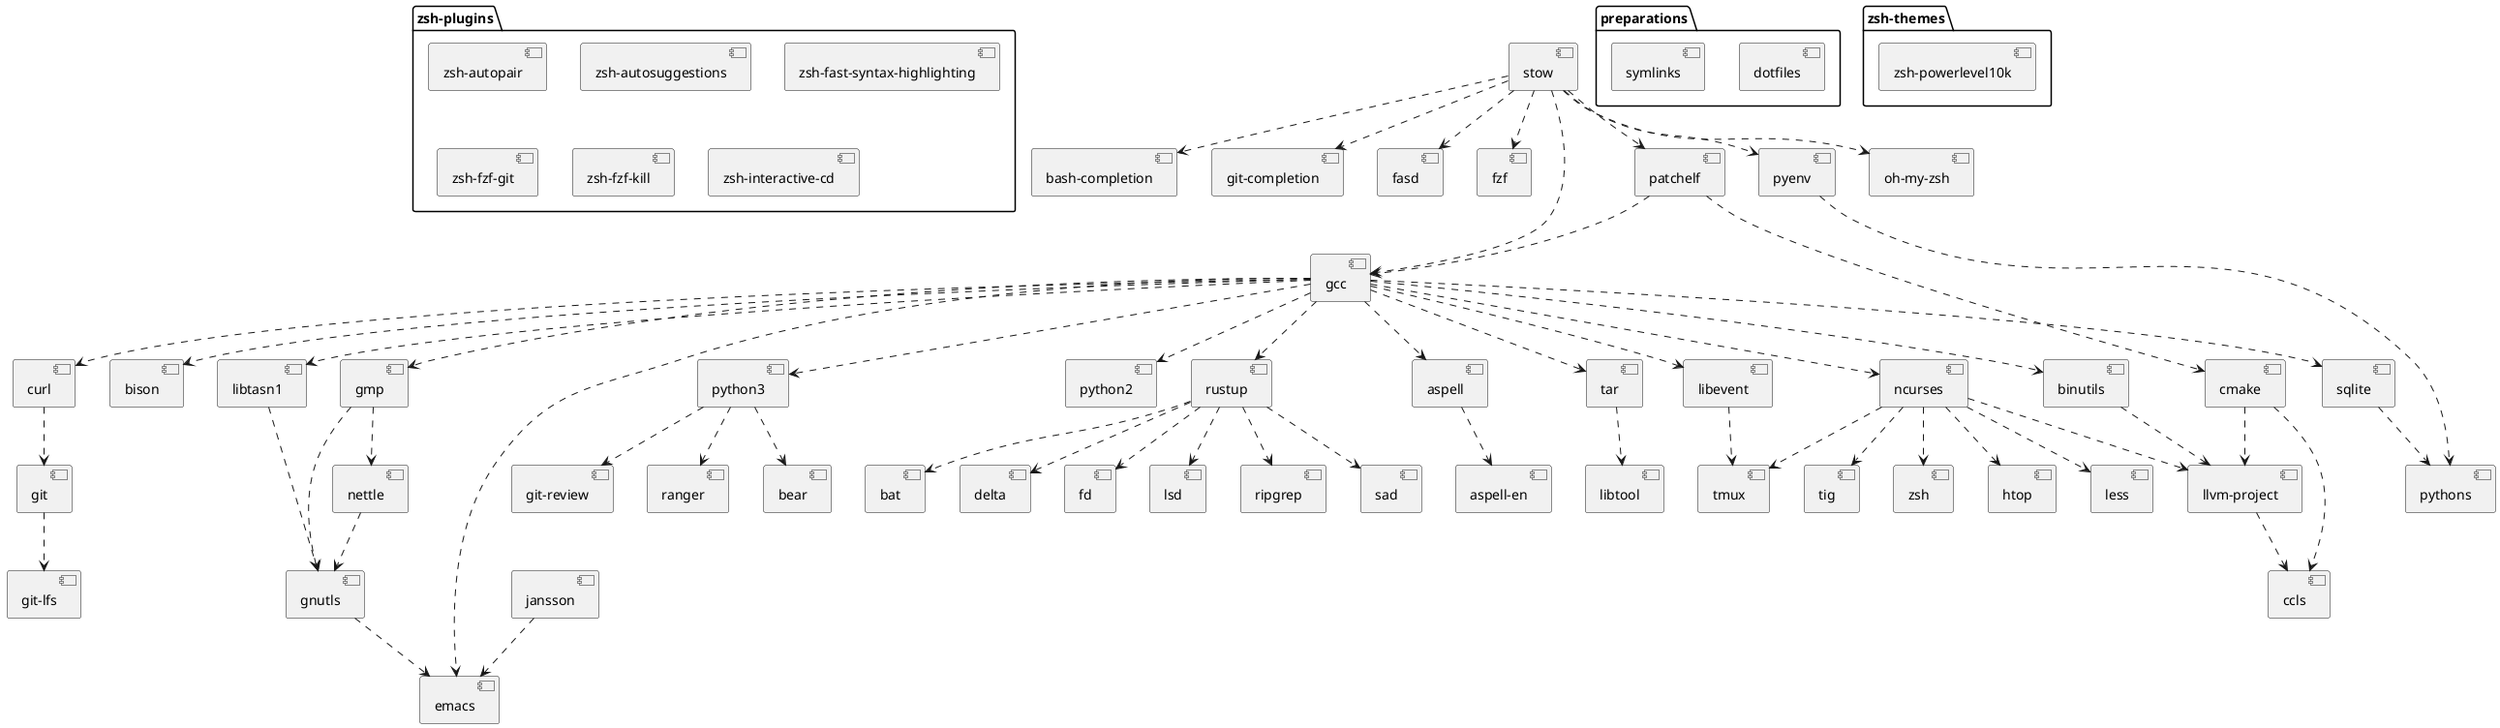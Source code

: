 @startuml

package "preparations" {
  [dotfiles]
  [symlinks]
}

package "zsh-plugins" {
  [zsh-autopair]
  [zsh-autosuggestions]
  [zsh-fast-syntax-highlighting]
  [zsh-fzf-git]
  [zsh-fzf-kill]
  [zsh-interactive-cd]
}

package "zsh-themes" {
  [zsh-powerlevel10k]
}

[stow] ..> [bash-completion]
[stow] ..> [git-completion]
[stow] ..> [fasd]
[stow] ..> [fzf]
[stow] ..> [gcc]
[stow] ..> [oh-my-zsh]
[stow] ..> [patchelf]
[stow] ..> [pyenv]

[patchelf] ..> [gcc]
[patchelf] ..> [cmake]

[gcc] ..> [aspell]
[gcc] ..> [binutils]
[gcc] ..> [bison]
[gcc] ..> [curl]
[gcc] ..> [emacs]
[gcc] ..> [gmp]
[gcc] ..> [libevent]
[gcc] ..> [libtasn1]
[gcc] ..> [ncurses]
[gcc] ..> [python2]
[gcc] ..> [python3]
[gcc] ..> [rustup]
[gcc] ..> [sqlite]
[gcc] ..> [tar]

[cmake] ..> [ccls]
[cmake] ..> [llvm-project]

[pyenv] ..> [pythons]
[sqlite] ..> [pythons]

[python3] ..> [bear]
[python3] ..> [git-review]
[python3] ..> [ranger]

[gmp] ..> [nettle]
[gmp] ..> [gnutls]

[libtasn1] ..> [gnutls]
[nettle] ..> [gnutls]

[gnutls] ..> [emacs]
[jansson] ..> [emacs]

[aspell] ..> [aspell-en]

[binutils] ..> [llvm-project]

[tar] ..> [libtool]

[ncurses] ..> [htop]
[ncurses] ..> [less]
[ncurses] ..> [llvm-project]
[ncurses] ..> [tig]
[ncurses] ..> [tmux]
[ncurses] ..> [zsh]

[libevent] ..> [tmux]

[curl] ..> [git]

[git] ..> [git-lfs]

[llvm-project] ..> [ccls]

[rustup] ..> [bat]
[rustup] ..> [delta]
[rustup] ..> [fd]
[rustup] ..> [lsd]
[rustup] ..> [ripgrep]
[rustup] ..> [sad]

@enduml
